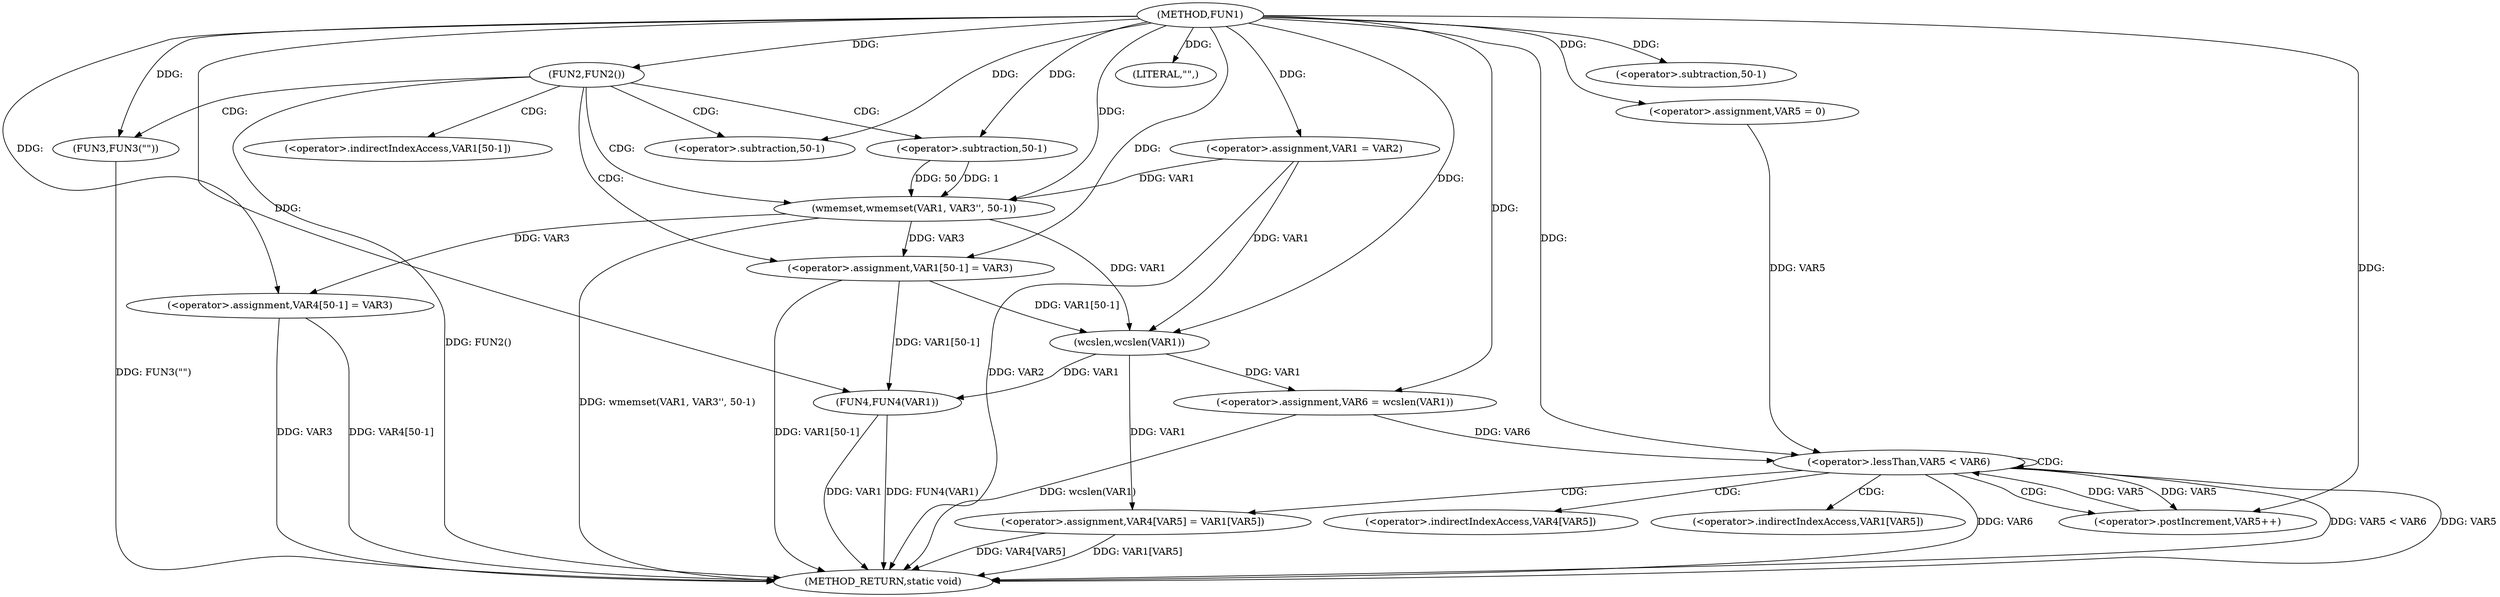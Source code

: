 digraph FUN1 {  
"1000100" [label = "(METHOD,FUN1)" ]
"1000161" [label = "(METHOD_RETURN,static void)" ]
"1000104" [label = "(<operator>.assignment,VAR1 = VAR2)" ]
"1000108" [label = "(FUN2,FUN2())" ]
"1000110" [label = "(FUN3,FUN3(\"\"))" ]
"1000114" [label = "(wmemset,wmemset(VAR1, VAR3'', 50-1))" ]
"1000117" [label = "(<operator>.subtraction,50-1)" ]
"1000120" [label = "(<operator>.assignment,VAR1[50-1] = VAR3)" ]
"1000123" [label = "(<operator>.subtraction,50-1)" ]
"1000128" [label = "(LITERAL,\"\",)" ]
"1000131" [label = "(<operator>.assignment,VAR6 = wcslen(VAR1))" ]
"1000133" [label = "(wcslen,wcslen(VAR1))" ]
"1000136" [label = "(<operator>.assignment,VAR5 = 0)" ]
"1000139" [label = "(<operator>.lessThan,VAR5 < VAR6)" ]
"1000142" [label = "(<operator>.postIncrement,VAR5++)" ]
"1000145" [label = "(<operator>.assignment,VAR4[VAR5] = VAR1[VAR5])" ]
"1000152" [label = "(<operator>.assignment,VAR4[50-1] = VAR3)" ]
"1000155" [label = "(<operator>.subtraction,50-1)" ]
"1000159" [label = "(FUN4,FUN4(VAR1))" ]
"1000121" [label = "(<operator>.indirectIndexAccess,VAR1[50-1])" ]
"1000146" [label = "(<operator>.indirectIndexAccess,VAR4[VAR5])" ]
"1000149" [label = "(<operator>.indirectIndexAccess,VAR1[VAR5])" ]
  "1000159" -> "1000161"  [ label = "DDG: FUN4(VAR1)"] 
  "1000108" -> "1000161"  [ label = "DDG: FUN2()"] 
  "1000120" -> "1000161"  [ label = "DDG: VAR1[50-1]"] 
  "1000145" -> "1000161"  [ label = "DDG: VAR1[VAR5]"] 
  "1000152" -> "1000161"  [ label = "DDG: VAR4[50-1]"] 
  "1000131" -> "1000161"  [ label = "DDG: wcslen(VAR1)"] 
  "1000145" -> "1000161"  [ label = "DDG: VAR4[VAR5]"] 
  "1000104" -> "1000161"  [ label = "DDG: VAR2"] 
  "1000114" -> "1000161"  [ label = "DDG: wmemset(VAR1, VAR3'', 50-1)"] 
  "1000159" -> "1000161"  [ label = "DDG: VAR1"] 
  "1000139" -> "1000161"  [ label = "DDG: VAR6"] 
  "1000139" -> "1000161"  [ label = "DDG: VAR5 < VAR6"] 
  "1000139" -> "1000161"  [ label = "DDG: VAR5"] 
  "1000152" -> "1000161"  [ label = "DDG: VAR3"] 
  "1000110" -> "1000161"  [ label = "DDG: FUN3(\"\")"] 
  "1000100" -> "1000104"  [ label = "DDG: "] 
  "1000100" -> "1000108"  [ label = "DDG: "] 
  "1000100" -> "1000110"  [ label = "DDG: "] 
  "1000104" -> "1000114"  [ label = "DDG: VAR1"] 
  "1000100" -> "1000114"  [ label = "DDG: "] 
  "1000117" -> "1000114"  [ label = "DDG: 50"] 
  "1000117" -> "1000114"  [ label = "DDG: 1"] 
  "1000100" -> "1000117"  [ label = "DDG: "] 
  "1000114" -> "1000120"  [ label = "DDG: VAR3"] 
  "1000100" -> "1000120"  [ label = "DDG: "] 
  "1000100" -> "1000123"  [ label = "DDG: "] 
  "1000100" -> "1000128"  [ label = "DDG: "] 
  "1000133" -> "1000131"  [ label = "DDG: VAR1"] 
  "1000100" -> "1000131"  [ label = "DDG: "] 
  "1000104" -> "1000133"  [ label = "DDG: VAR1"] 
  "1000114" -> "1000133"  [ label = "DDG: VAR1"] 
  "1000120" -> "1000133"  [ label = "DDG: VAR1[50-1]"] 
  "1000100" -> "1000133"  [ label = "DDG: "] 
  "1000100" -> "1000136"  [ label = "DDG: "] 
  "1000142" -> "1000139"  [ label = "DDG: VAR5"] 
  "1000136" -> "1000139"  [ label = "DDG: VAR5"] 
  "1000100" -> "1000139"  [ label = "DDG: "] 
  "1000131" -> "1000139"  [ label = "DDG: VAR6"] 
  "1000139" -> "1000142"  [ label = "DDG: VAR5"] 
  "1000100" -> "1000142"  [ label = "DDG: "] 
  "1000133" -> "1000145"  [ label = "DDG: VAR1"] 
  "1000100" -> "1000152"  [ label = "DDG: "] 
  "1000114" -> "1000152"  [ label = "DDG: VAR3"] 
  "1000100" -> "1000155"  [ label = "DDG: "] 
  "1000133" -> "1000159"  [ label = "DDG: VAR1"] 
  "1000120" -> "1000159"  [ label = "DDG: VAR1[50-1]"] 
  "1000100" -> "1000159"  [ label = "DDG: "] 
  "1000108" -> "1000110"  [ label = "CDG: "] 
  "1000108" -> "1000121"  [ label = "CDG: "] 
  "1000108" -> "1000120"  [ label = "CDG: "] 
  "1000108" -> "1000117"  [ label = "CDG: "] 
  "1000108" -> "1000123"  [ label = "CDG: "] 
  "1000108" -> "1000114"  [ label = "CDG: "] 
  "1000139" -> "1000142"  [ label = "CDG: "] 
  "1000139" -> "1000145"  [ label = "CDG: "] 
  "1000139" -> "1000139"  [ label = "CDG: "] 
  "1000139" -> "1000146"  [ label = "CDG: "] 
  "1000139" -> "1000149"  [ label = "CDG: "] 
}
